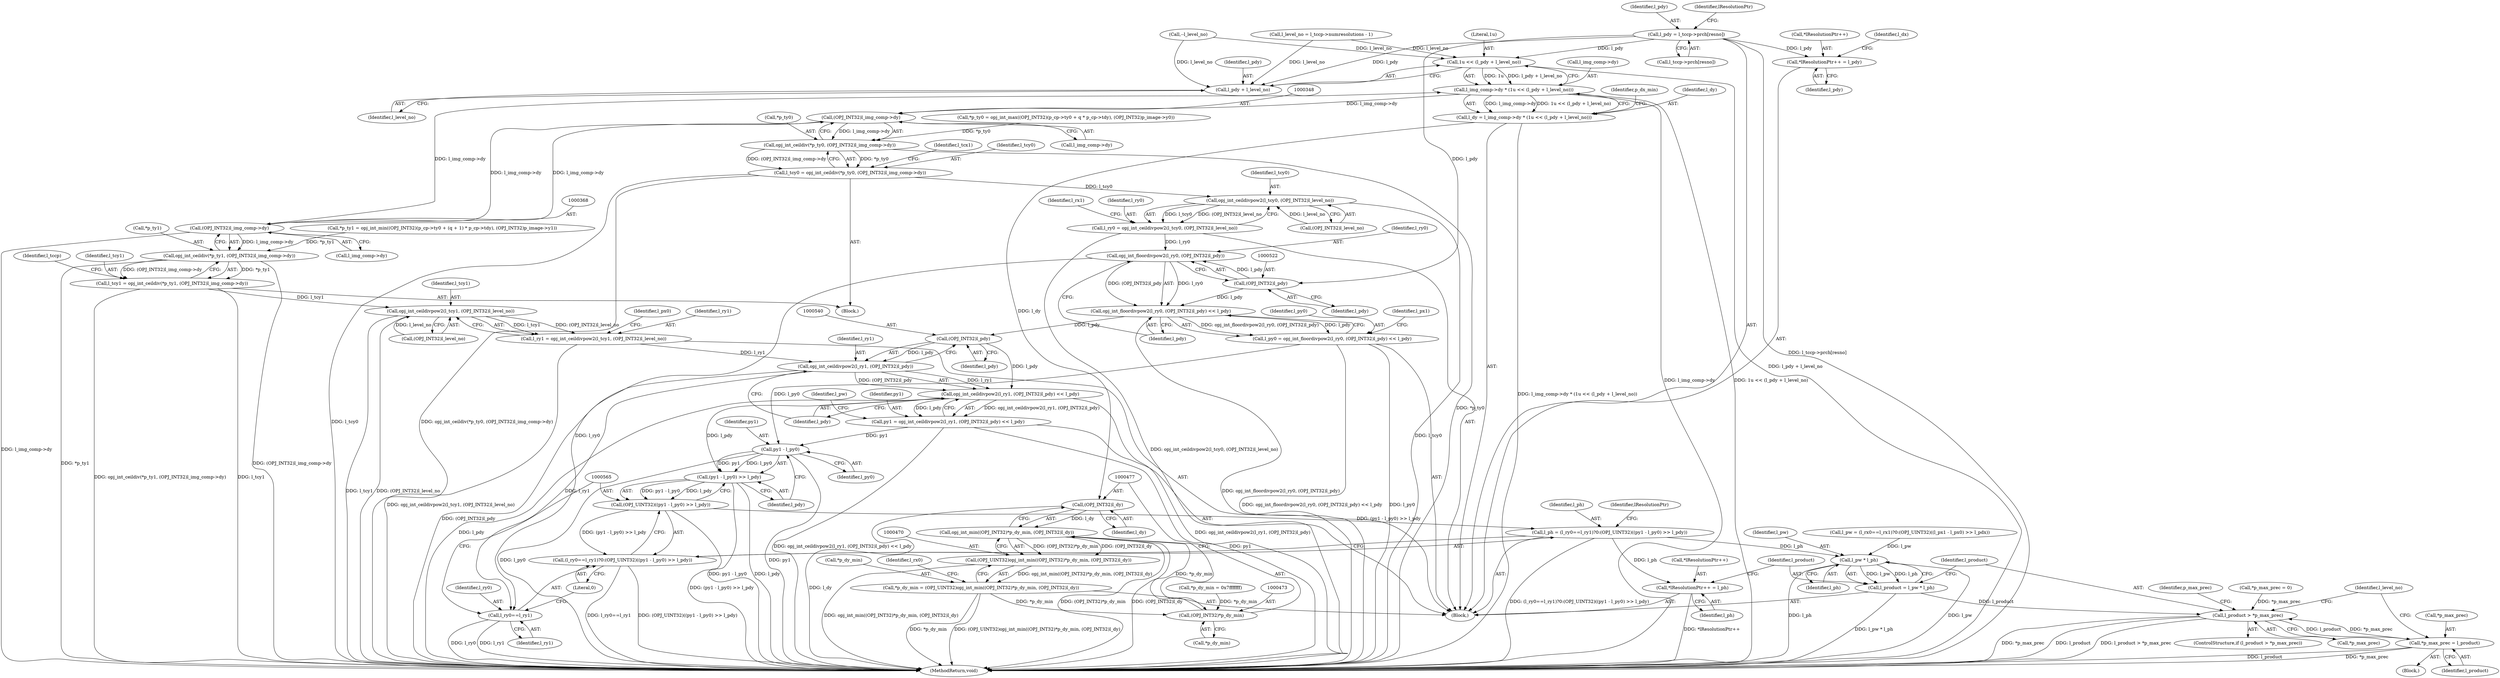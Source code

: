 digraph "0_openjpeg_5d00b719f4b93b1445e6fb4c766b9a9883c57949@array" {
"1000414" [label="(Call,l_pdy = l_tccp->prch[resno])"];
"1000426" [label="(Call,*lResolutionPtr++ = l_pdy)"];
"1000448" [label="(Call,1u << (l_pdy + l_level_no))"];
"1000444" [label="(Call,l_img_comp->dy * (1u << (l_pdy + l_level_no)))"];
"1000347" [label="(Call,(OPJ_INT32)l_img_comp->dy)"];
"1000344" [label="(Call,opj_int_ceildiv(*p_ty0, (OPJ_INT32)l_img_comp->dy))"];
"1000342" [label="(Call,l_tcy0 = opj_int_ceildiv(*p_ty0, (OPJ_INT32)l_img_comp->dy))"];
"1000488" [label="(Call,opj_int_ceildivpow2(l_tcy0, (OPJ_INT32)l_level_no))"];
"1000486" [label="(Call,l_ry0 = opj_int_ceildivpow2(l_tcy0, (OPJ_INT32)l_level_no))"];
"1000519" [label="(Call,opj_int_floordivpow2(l_ry0, (OPJ_INT32)l_pdy))"];
"1000518" [label="(Call,opj_int_floordivpow2(l_ry0, (OPJ_INT32)l_pdy) << l_pdy)"];
"1000516" [label="(Call,l_py0 = opj_int_floordivpow2(l_ry0, (OPJ_INT32)l_pdy) << l_pdy)"];
"1000567" [label="(Call,py1 - l_py0)"];
"1000566" [label="(Call,(py1 - l_py0) >> l_pdy)"];
"1000564" [label="(Call,(OPJ_UINT32)((py1 - l_py0) >> l_pdy))"];
"1000557" [label="(Call,l_ph = (l_ry0==l_ry1)?0:(OPJ_UINT32)((py1 - l_py0) >> l_pdy))"];
"1000576" [label="(Call,*lResolutionPtr++ = l_ph)"];
"1000583" [label="(Call,l_pw * l_ph)"];
"1000581" [label="(Call,l_product = l_pw * l_ph)"];
"1000587" [label="(Call,l_product > *p_max_prec)"];
"1000592" [label="(Call,*p_max_prec = l_product)"];
"1000559" [label="(Call,(l_ry0==l_ry1)?0:(OPJ_UINT32)((py1 - l_py0) >> l_pdy))"];
"1000539" [label="(Call,(OPJ_INT32)l_pdy)"];
"1000537" [label="(Call,opj_int_ceildivpow2(l_ry1, (OPJ_INT32)l_pdy))"];
"1000536" [label="(Call,opj_int_ceildivpow2(l_ry1, (OPJ_INT32)l_pdy) << l_pdy)"];
"1000534" [label="(Call,py1 = opj_int_ceildivpow2(l_ry1, (OPJ_INT32)l_pdy) << l_pdy)"];
"1000560" [label="(Call,l_ry0==l_ry1)"];
"1000367" [label="(Call,(OPJ_INT32)l_img_comp->dy)"];
"1000364" [label="(Call,opj_int_ceildiv(*p_ty1, (OPJ_INT32)l_img_comp->dy))"];
"1000362" [label="(Call,l_tcy1 = opj_int_ceildiv(*p_ty1, (OPJ_INT32)l_img_comp->dy))"];
"1000502" [label="(Call,opj_int_ceildivpow2(l_tcy1, (OPJ_INT32)l_level_no))"];
"1000500" [label="(Call,l_ry1 = opj_int_ceildivpow2(l_tcy1, (OPJ_INT32)l_level_no))"];
"1000442" [label="(Call,l_dy = l_img_comp->dy * (1u << (l_pdy + l_level_no)))"];
"1000476" [label="(Call,(OPJ_INT32)l_dy)"];
"1000471" [label="(Call,opj_int_min((OPJ_INT32)*p_dy_min, (OPJ_INT32)l_dy))"];
"1000469" [label="(Call,(OPJ_UINT32)opj_int_min((OPJ_INT32)*p_dy_min, (OPJ_INT32)l_dy))"];
"1000466" [label="(Call,*p_dy_min = (OPJ_UINT32)opj_int_min((OPJ_INT32)*p_dy_min, (OPJ_INT32)l_dy))"];
"1000472" [label="(Call,(OPJ_INT32)*p_dy_min)"];
"1000450" [label="(Call,l_pdy + l_level_no)"];
"1000521" [label="(Call,(OPJ_INT32)l_pdy)"];
"1000414" [label="(Call,l_pdy = l_tccp->prch[resno])"];
"1000568" [label="(Identifier,py1)"];
"1000369" [label="(Call,l_img_comp->dy)"];
"1000541" [label="(Identifier,l_pdy)"];
"1000347" [label="(Call,(OPJ_INT32)l_img_comp->dy)"];
"1000539" [label="(Call,(OPJ_INT32)l_pdy)"];
"1000560" [label="(Call,l_ry0==l_ry1)"];
"1000595" [label="(Identifier,l_product)"];
"1000404" [label="(Block,)"];
"1000448" [label="(Call,1u << (l_pdy + l_level_no))"];
"1000488" [label="(Call,opj_int_ceildivpow2(l_tcy0, (OPJ_INT32)l_level_no))"];
"1000563" [label="(Literal,0)"];
"1000386" [label="(Call,l_level_no = l_tccp->numresolutions - 1)"];
"1000415" [label="(Identifier,l_pdy)"];
"1000353" [label="(Identifier,l_tcx1)"];
"1000259" [label="(Call,*p_ty1 = opj_int_min((OPJ_INT32)(p_cp->ty0 + (q + 1) * p_cp->tdy), (OPJ_INT32)p_image->y1))"];
"1000489" [label="(Identifier,l_tcy0)"];
"1000239" [label="(Call,*p_ty0 = opj_int_max((OPJ_INT32)(p_cp->ty0 + q * p_cp->tdy), (OPJ_INT32)p_image->y0))"];
"1000596" [label="(Call,--l_level_no)"];
"1000503" [label="(Identifier,l_tcy1)"];
"1000444" [label="(Call,l_img_comp->dy * (1u << (l_pdy + l_level_no)))"];
"1000443" [label="(Identifier,l_dy)"];
"1000583" [label="(Call,l_pw * l_ph)"];
"1000343" [label="(Identifier,l_tcy0)"];
"1000570" [label="(Identifier,l_pdy)"];
"1000367" [label="(Call,(OPJ_INT32)l_img_comp->dy)"];
"1000576" [label="(Call,*lResolutionPtr++ = l_ph)"];
"1000566" [label="(Call,(py1 - l_py0) >> l_pdy)"];
"1000467" [label="(Call,*p_dy_min)"];
"1000430" [label="(Identifier,l_pdy)"];
"1000602" [label="(MethodReturn,void)"];
"1000442" [label="(Call,l_dy = l_img_comp->dy * (1u << (l_pdy + l_level_no)))"];
"1000582" [label="(Identifier,l_product)"];
"1000561" [label="(Identifier,l_ry0)"];
"1000424" [label="(Identifier,lResolutionPtr)"];
"1000584" [label="(Identifier,l_pw)"];
"1000416" [label="(Call,l_tccp->prch[resno])"];
"1000516" [label="(Call,l_py0 = opj_int_floordivpow2(l_ry0, (OPJ_INT32)l_pdy) << l_pdy)"];
"1000526" [label="(Identifier,l_px1)"];
"1000562" [label="(Identifier,l_ry1)"];
"1000508" [label="(Identifier,l_px0)"];
"1000281" [label="(Call,*p_max_prec = 0)"];
"1000427" [label="(Call,*lResolutionPtr++)"];
"1000585" [label="(Identifier,l_ph)"];
"1000472" [label="(Call,(OPJ_INT32)*p_dy_min)"];
"1000494" [label="(Identifier,l_rx1)"];
"1000478" [label="(Identifier,l_dy)"];
"1000452" [label="(Identifier,l_level_no)"];
"1000518" [label="(Call,opj_int_floordivpow2(l_ry0, (OPJ_INT32)l_pdy) << l_pdy)"];
"1000536" [label="(Call,opj_int_ceildivpow2(l_ry1, (OPJ_INT32)l_pdy) << l_pdy)"];
"1000363" [label="(Identifier,l_tcy1)"];
"1000519" [label="(Call,opj_int_floordivpow2(l_ry0, (OPJ_INT32)l_pdy))"];
"1000597" [label="(Identifier,l_level_no)"];
"1000557" [label="(Call,l_ph = (l_ry0==l_ry1)?0:(OPJ_UINT32)((py1 - l_py0) >> l_pdy))"];
"1000502" [label="(Call,opj_int_ceildivpow2(l_tcy1, (OPJ_INT32)l_level_no))"];
"1000520" [label="(Identifier,l_ry0)"];
"1000375" [label="(Identifier,l_tccp)"];
"1000587" [label="(Call,l_product > *p_max_prec)"];
"1000469" [label="(Call,(OPJ_UINT32)opj_int_min((OPJ_INT32)*p_dy_min, (OPJ_INT32)l_dy))"];
"1000455" [label="(Identifier,p_dx_min)"];
"1000588" [label="(Identifier,l_product)"];
"1000451" [label="(Identifier,l_pdy)"];
"1000344" [label="(Call,opj_int_ceildiv(*p_ty0, (OPJ_INT32)l_img_comp->dy))"];
"1000487" [label="(Identifier,l_ry0)"];
"1000589" [label="(Call,*p_max_prec)"];
"1000559" [label="(Call,(l_ry0==l_ry1)?0:(OPJ_UINT32)((py1 - l_py0) >> l_pdy))"];
"1000501" [label="(Identifier,l_ry1)"];
"1000445" [label="(Call,l_img_comp->dy)"];
"1000480" [label="(Identifier,l_rx0)"];
"1000577" [label="(Call,*lResolutionPtr++)"];
"1000474" [label="(Call,*p_dy_min)"];
"1000466" [label="(Call,*p_dy_min = (OPJ_UINT32)opj_int_min((OPJ_INT32)*p_dy_min, (OPJ_INT32)l_dy))"];
"1000544" [label="(Identifier,l_pw)"];
"1000500" [label="(Call,l_ry1 = opj_int_ceildivpow2(l_tcy1, (OPJ_INT32)l_level_no))"];
"1000426" [label="(Call,*lResolutionPtr++ = l_pdy)"];
"1000593" [label="(Call,*p_max_prec)"];
"1000591" [label="(Block,)"];
"1000574" [label="(Identifier,lResolutionPtr)"];
"1000449" [label="(Literal,1u)"];
"1000537" [label="(Call,opj_int_ceildivpow2(l_ry1, (OPJ_INT32)l_pdy))"];
"1000564" [label="(Call,(OPJ_UINT32)((py1 - l_py0) >> l_pdy))"];
"1000476" [label="(Call,(OPJ_INT32)l_dy)"];
"1000580" [label="(Identifier,l_ph)"];
"1000517" [label="(Identifier,l_py0)"];
"1000538" [label="(Identifier,l_ry1)"];
"1000523" [label="(Identifier,l_pdy)"];
"1000450" [label="(Call,l_pdy + l_level_no)"];
"1000308" [label="(Block,)"];
"1000535" [label="(Identifier,py1)"];
"1000586" [label="(ControlStructure,if (l_product > *p_max_prec))"];
"1000349" [label="(Call,l_img_comp->dy)"];
"1000592" [label="(Call,*p_max_prec = l_product)"];
"1000558" [label="(Identifier,l_ph)"];
"1000504" [label="(Call,(OPJ_INT32)l_level_no)"];
"1000543" [label="(Call,l_pw = (l_rx0==l_rx1)?0:(OPJ_UINT32)((l_px1 - l_px0) >> l_pdx))"];
"1000364" [label="(Call,opj_int_ceildiv(*p_ty1, (OPJ_INT32)l_img_comp->dy))"];
"1000569" [label="(Identifier,l_py0)"];
"1000471" [label="(Call,opj_int_min((OPJ_INT32)*p_dy_min, (OPJ_INT32)l_dy))"];
"1000567" [label="(Call,py1 - l_py0)"];
"1000542" [label="(Identifier,l_pdy)"];
"1000432" [label="(Identifier,l_dx)"];
"1000521" [label="(Call,(OPJ_INT32)l_pdy)"];
"1000362" [label="(Call,l_tcy1 = opj_int_ceildiv(*p_ty1, (OPJ_INT32)l_img_comp->dy))"];
"1000486" [label="(Call,l_ry0 = opj_int_ceildivpow2(l_tcy0, (OPJ_INT32)l_level_no))"];
"1000524" [label="(Identifier,l_pdy)"];
"1000490" [label="(Call,(OPJ_INT32)l_level_no)"];
"1000594" [label="(Identifier,p_max_prec)"];
"1000581" [label="(Call,l_product = l_pw * l_ph)"];
"1000345" [label="(Call,*p_ty0)"];
"1000534" [label="(Call,py1 = opj_int_ceildivpow2(l_ry1, (OPJ_INT32)l_pdy) << l_pdy)"];
"1000365" [label="(Call,*p_ty1)"];
"1000293" [label="(Call,*p_dy_min = 0x7fffffff)"];
"1000342" [label="(Call,l_tcy0 = opj_int_ceildiv(*p_ty0, (OPJ_INT32)l_img_comp->dy))"];
"1000414" -> "1000404"  [label="AST: "];
"1000414" -> "1000416"  [label="CFG: "];
"1000415" -> "1000414"  [label="AST: "];
"1000416" -> "1000414"  [label="AST: "];
"1000424" -> "1000414"  [label="CFG: "];
"1000414" -> "1000602"  [label="DDG: l_tccp->prch[resno]"];
"1000414" -> "1000426"  [label="DDG: l_pdy"];
"1000414" -> "1000448"  [label="DDG: l_pdy"];
"1000414" -> "1000450"  [label="DDG: l_pdy"];
"1000414" -> "1000521"  [label="DDG: l_pdy"];
"1000426" -> "1000404"  [label="AST: "];
"1000426" -> "1000430"  [label="CFG: "];
"1000427" -> "1000426"  [label="AST: "];
"1000430" -> "1000426"  [label="AST: "];
"1000432" -> "1000426"  [label="CFG: "];
"1000448" -> "1000444"  [label="AST: "];
"1000448" -> "1000450"  [label="CFG: "];
"1000449" -> "1000448"  [label="AST: "];
"1000450" -> "1000448"  [label="AST: "];
"1000444" -> "1000448"  [label="CFG: "];
"1000448" -> "1000602"  [label="DDG: l_pdy + l_level_no"];
"1000448" -> "1000444"  [label="DDG: 1u"];
"1000448" -> "1000444"  [label="DDG: l_pdy + l_level_no"];
"1000596" -> "1000448"  [label="DDG: l_level_no"];
"1000386" -> "1000448"  [label="DDG: l_level_no"];
"1000444" -> "1000442"  [label="AST: "];
"1000445" -> "1000444"  [label="AST: "];
"1000442" -> "1000444"  [label="CFG: "];
"1000444" -> "1000602"  [label="DDG: l_img_comp->dy"];
"1000444" -> "1000602"  [label="DDG: 1u << (l_pdy + l_level_no)"];
"1000444" -> "1000347"  [label="DDG: l_img_comp->dy"];
"1000444" -> "1000442"  [label="DDG: l_img_comp->dy"];
"1000444" -> "1000442"  [label="DDG: 1u << (l_pdy + l_level_no)"];
"1000367" -> "1000444"  [label="DDG: l_img_comp->dy"];
"1000347" -> "1000344"  [label="AST: "];
"1000347" -> "1000349"  [label="CFG: "];
"1000348" -> "1000347"  [label="AST: "];
"1000349" -> "1000347"  [label="AST: "];
"1000344" -> "1000347"  [label="CFG: "];
"1000347" -> "1000344"  [label="DDG: l_img_comp->dy"];
"1000367" -> "1000347"  [label="DDG: l_img_comp->dy"];
"1000347" -> "1000367"  [label="DDG: l_img_comp->dy"];
"1000344" -> "1000342"  [label="AST: "];
"1000345" -> "1000344"  [label="AST: "];
"1000342" -> "1000344"  [label="CFG: "];
"1000344" -> "1000602"  [label="DDG: *p_ty0"];
"1000344" -> "1000342"  [label="DDG: *p_ty0"];
"1000344" -> "1000342"  [label="DDG: (OPJ_INT32)l_img_comp->dy"];
"1000239" -> "1000344"  [label="DDG: *p_ty0"];
"1000342" -> "1000308"  [label="AST: "];
"1000343" -> "1000342"  [label="AST: "];
"1000353" -> "1000342"  [label="CFG: "];
"1000342" -> "1000602"  [label="DDG: opj_int_ceildiv(*p_ty0, (OPJ_INT32)l_img_comp->dy)"];
"1000342" -> "1000602"  [label="DDG: l_tcy0"];
"1000342" -> "1000488"  [label="DDG: l_tcy0"];
"1000488" -> "1000486"  [label="AST: "];
"1000488" -> "1000490"  [label="CFG: "];
"1000489" -> "1000488"  [label="AST: "];
"1000490" -> "1000488"  [label="AST: "];
"1000486" -> "1000488"  [label="CFG: "];
"1000488" -> "1000602"  [label="DDG: l_tcy0"];
"1000488" -> "1000486"  [label="DDG: l_tcy0"];
"1000488" -> "1000486"  [label="DDG: (OPJ_INT32)l_level_no"];
"1000490" -> "1000488"  [label="DDG: l_level_no"];
"1000486" -> "1000404"  [label="AST: "];
"1000487" -> "1000486"  [label="AST: "];
"1000494" -> "1000486"  [label="CFG: "];
"1000486" -> "1000602"  [label="DDG: opj_int_ceildivpow2(l_tcy0, (OPJ_INT32)l_level_no)"];
"1000486" -> "1000519"  [label="DDG: l_ry0"];
"1000519" -> "1000518"  [label="AST: "];
"1000519" -> "1000521"  [label="CFG: "];
"1000520" -> "1000519"  [label="AST: "];
"1000521" -> "1000519"  [label="AST: "];
"1000524" -> "1000519"  [label="CFG: "];
"1000519" -> "1000518"  [label="DDG: l_ry0"];
"1000519" -> "1000518"  [label="DDG: (OPJ_INT32)l_pdy"];
"1000521" -> "1000519"  [label="DDG: l_pdy"];
"1000519" -> "1000560"  [label="DDG: l_ry0"];
"1000518" -> "1000516"  [label="AST: "];
"1000518" -> "1000524"  [label="CFG: "];
"1000524" -> "1000518"  [label="AST: "];
"1000516" -> "1000518"  [label="CFG: "];
"1000518" -> "1000602"  [label="DDG: opj_int_floordivpow2(l_ry0, (OPJ_INT32)l_pdy)"];
"1000518" -> "1000516"  [label="DDG: opj_int_floordivpow2(l_ry0, (OPJ_INT32)l_pdy)"];
"1000518" -> "1000516"  [label="DDG: l_pdy"];
"1000521" -> "1000518"  [label="DDG: l_pdy"];
"1000518" -> "1000539"  [label="DDG: l_pdy"];
"1000516" -> "1000404"  [label="AST: "];
"1000517" -> "1000516"  [label="AST: "];
"1000526" -> "1000516"  [label="CFG: "];
"1000516" -> "1000602"  [label="DDG: opj_int_floordivpow2(l_ry0, (OPJ_INT32)l_pdy) << l_pdy"];
"1000516" -> "1000602"  [label="DDG: l_py0"];
"1000516" -> "1000567"  [label="DDG: l_py0"];
"1000567" -> "1000566"  [label="AST: "];
"1000567" -> "1000569"  [label="CFG: "];
"1000568" -> "1000567"  [label="AST: "];
"1000569" -> "1000567"  [label="AST: "];
"1000570" -> "1000567"  [label="CFG: "];
"1000567" -> "1000602"  [label="DDG: l_py0"];
"1000567" -> "1000602"  [label="DDG: py1"];
"1000567" -> "1000566"  [label="DDG: py1"];
"1000567" -> "1000566"  [label="DDG: l_py0"];
"1000534" -> "1000567"  [label="DDG: py1"];
"1000566" -> "1000564"  [label="AST: "];
"1000566" -> "1000570"  [label="CFG: "];
"1000570" -> "1000566"  [label="AST: "];
"1000564" -> "1000566"  [label="CFG: "];
"1000566" -> "1000602"  [label="DDG: py1 - l_py0"];
"1000566" -> "1000602"  [label="DDG: l_pdy"];
"1000566" -> "1000564"  [label="DDG: py1 - l_py0"];
"1000566" -> "1000564"  [label="DDG: l_pdy"];
"1000536" -> "1000566"  [label="DDG: l_pdy"];
"1000564" -> "1000559"  [label="AST: "];
"1000565" -> "1000564"  [label="AST: "];
"1000559" -> "1000564"  [label="CFG: "];
"1000564" -> "1000602"  [label="DDG: (py1 - l_py0) >> l_pdy"];
"1000564" -> "1000557"  [label="DDG: (py1 - l_py0) >> l_pdy"];
"1000564" -> "1000559"  [label="DDG: (py1 - l_py0) >> l_pdy"];
"1000557" -> "1000404"  [label="AST: "];
"1000557" -> "1000559"  [label="CFG: "];
"1000558" -> "1000557"  [label="AST: "];
"1000559" -> "1000557"  [label="AST: "];
"1000574" -> "1000557"  [label="CFG: "];
"1000557" -> "1000602"  [label="DDG: (l_ry0==l_ry1)?0:(OPJ_UINT32)((py1 - l_py0) >> l_pdy)"];
"1000557" -> "1000576"  [label="DDG: l_ph"];
"1000557" -> "1000583"  [label="DDG: l_ph"];
"1000576" -> "1000404"  [label="AST: "];
"1000576" -> "1000580"  [label="CFG: "];
"1000577" -> "1000576"  [label="AST: "];
"1000580" -> "1000576"  [label="AST: "];
"1000582" -> "1000576"  [label="CFG: "];
"1000576" -> "1000602"  [label="DDG: *lResolutionPtr++"];
"1000583" -> "1000581"  [label="AST: "];
"1000583" -> "1000585"  [label="CFG: "];
"1000584" -> "1000583"  [label="AST: "];
"1000585" -> "1000583"  [label="AST: "];
"1000581" -> "1000583"  [label="CFG: "];
"1000583" -> "1000602"  [label="DDG: l_pw"];
"1000583" -> "1000602"  [label="DDG: l_ph"];
"1000583" -> "1000581"  [label="DDG: l_pw"];
"1000583" -> "1000581"  [label="DDG: l_ph"];
"1000543" -> "1000583"  [label="DDG: l_pw"];
"1000581" -> "1000404"  [label="AST: "];
"1000582" -> "1000581"  [label="AST: "];
"1000588" -> "1000581"  [label="CFG: "];
"1000581" -> "1000602"  [label="DDG: l_pw * l_ph"];
"1000581" -> "1000587"  [label="DDG: l_product"];
"1000587" -> "1000586"  [label="AST: "];
"1000587" -> "1000589"  [label="CFG: "];
"1000588" -> "1000587"  [label="AST: "];
"1000589" -> "1000587"  [label="AST: "];
"1000594" -> "1000587"  [label="CFG: "];
"1000597" -> "1000587"  [label="CFG: "];
"1000587" -> "1000602"  [label="DDG: *p_max_prec"];
"1000587" -> "1000602"  [label="DDG: l_product"];
"1000587" -> "1000602"  [label="DDG: l_product > *p_max_prec"];
"1000281" -> "1000587"  [label="DDG: *p_max_prec"];
"1000592" -> "1000587"  [label="DDG: *p_max_prec"];
"1000587" -> "1000592"  [label="DDG: l_product"];
"1000592" -> "1000591"  [label="AST: "];
"1000592" -> "1000595"  [label="CFG: "];
"1000593" -> "1000592"  [label="AST: "];
"1000595" -> "1000592"  [label="AST: "];
"1000597" -> "1000592"  [label="CFG: "];
"1000592" -> "1000602"  [label="DDG: l_product"];
"1000592" -> "1000602"  [label="DDG: *p_max_prec"];
"1000559" -> "1000563"  [label="CFG: "];
"1000560" -> "1000559"  [label="AST: "];
"1000563" -> "1000559"  [label="AST: "];
"1000559" -> "1000602"  [label="DDG: l_ry0==l_ry1"];
"1000559" -> "1000602"  [label="DDG: (OPJ_UINT32)((py1 - l_py0) >> l_pdy)"];
"1000539" -> "1000537"  [label="AST: "];
"1000539" -> "1000541"  [label="CFG: "];
"1000540" -> "1000539"  [label="AST: "];
"1000541" -> "1000539"  [label="AST: "];
"1000537" -> "1000539"  [label="CFG: "];
"1000539" -> "1000537"  [label="DDG: l_pdy"];
"1000539" -> "1000536"  [label="DDG: l_pdy"];
"1000537" -> "1000536"  [label="AST: "];
"1000538" -> "1000537"  [label="AST: "];
"1000542" -> "1000537"  [label="CFG: "];
"1000537" -> "1000602"  [label="DDG: (OPJ_INT32)l_pdy"];
"1000537" -> "1000536"  [label="DDG: l_ry1"];
"1000537" -> "1000536"  [label="DDG: (OPJ_INT32)l_pdy"];
"1000500" -> "1000537"  [label="DDG: l_ry1"];
"1000537" -> "1000560"  [label="DDG: l_ry1"];
"1000536" -> "1000534"  [label="AST: "];
"1000536" -> "1000542"  [label="CFG: "];
"1000542" -> "1000536"  [label="AST: "];
"1000534" -> "1000536"  [label="CFG: "];
"1000536" -> "1000602"  [label="DDG: l_pdy"];
"1000536" -> "1000602"  [label="DDG: opj_int_ceildivpow2(l_ry1, (OPJ_INT32)l_pdy)"];
"1000536" -> "1000534"  [label="DDG: opj_int_ceildivpow2(l_ry1, (OPJ_INT32)l_pdy)"];
"1000536" -> "1000534"  [label="DDG: l_pdy"];
"1000534" -> "1000404"  [label="AST: "];
"1000535" -> "1000534"  [label="AST: "];
"1000544" -> "1000534"  [label="CFG: "];
"1000534" -> "1000602"  [label="DDG: opj_int_ceildivpow2(l_ry1, (OPJ_INT32)l_pdy) << l_pdy"];
"1000534" -> "1000602"  [label="DDG: py1"];
"1000560" -> "1000562"  [label="CFG: "];
"1000561" -> "1000560"  [label="AST: "];
"1000562" -> "1000560"  [label="AST: "];
"1000563" -> "1000560"  [label="CFG: "];
"1000565" -> "1000560"  [label="CFG: "];
"1000560" -> "1000602"  [label="DDG: l_ry1"];
"1000560" -> "1000602"  [label="DDG: l_ry0"];
"1000367" -> "1000364"  [label="AST: "];
"1000367" -> "1000369"  [label="CFG: "];
"1000368" -> "1000367"  [label="AST: "];
"1000369" -> "1000367"  [label="AST: "];
"1000364" -> "1000367"  [label="CFG: "];
"1000367" -> "1000602"  [label="DDG: l_img_comp->dy"];
"1000367" -> "1000364"  [label="DDG: l_img_comp->dy"];
"1000364" -> "1000362"  [label="AST: "];
"1000365" -> "1000364"  [label="AST: "];
"1000362" -> "1000364"  [label="CFG: "];
"1000364" -> "1000602"  [label="DDG: *p_ty1"];
"1000364" -> "1000602"  [label="DDG: (OPJ_INT32)l_img_comp->dy"];
"1000364" -> "1000362"  [label="DDG: *p_ty1"];
"1000364" -> "1000362"  [label="DDG: (OPJ_INT32)l_img_comp->dy"];
"1000259" -> "1000364"  [label="DDG: *p_ty1"];
"1000362" -> "1000308"  [label="AST: "];
"1000363" -> "1000362"  [label="AST: "];
"1000375" -> "1000362"  [label="CFG: "];
"1000362" -> "1000602"  [label="DDG: opj_int_ceildiv(*p_ty1, (OPJ_INT32)l_img_comp->dy)"];
"1000362" -> "1000602"  [label="DDG: l_tcy1"];
"1000362" -> "1000502"  [label="DDG: l_tcy1"];
"1000502" -> "1000500"  [label="AST: "];
"1000502" -> "1000504"  [label="CFG: "];
"1000503" -> "1000502"  [label="AST: "];
"1000504" -> "1000502"  [label="AST: "];
"1000500" -> "1000502"  [label="CFG: "];
"1000502" -> "1000602"  [label="DDG: l_tcy1"];
"1000502" -> "1000602"  [label="DDG: (OPJ_INT32)l_level_no"];
"1000502" -> "1000500"  [label="DDG: l_tcy1"];
"1000502" -> "1000500"  [label="DDG: (OPJ_INT32)l_level_no"];
"1000504" -> "1000502"  [label="DDG: l_level_no"];
"1000500" -> "1000404"  [label="AST: "];
"1000501" -> "1000500"  [label="AST: "];
"1000508" -> "1000500"  [label="CFG: "];
"1000500" -> "1000602"  [label="DDG: opj_int_ceildivpow2(l_tcy1, (OPJ_INT32)l_level_no)"];
"1000442" -> "1000404"  [label="AST: "];
"1000443" -> "1000442"  [label="AST: "];
"1000455" -> "1000442"  [label="CFG: "];
"1000442" -> "1000602"  [label="DDG: l_img_comp->dy * (1u << (l_pdy + l_level_no))"];
"1000442" -> "1000476"  [label="DDG: l_dy"];
"1000476" -> "1000471"  [label="AST: "];
"1000476" -> "1000478"  [label="CFG: "];
"1000477" -> "1000476"  [label="AST: "];
"1000478" -> "1000476"  [label="AST: "];
"1000471" -> "1000476"  [label="CFG: "];
"1000476" -> "1000602"  [label="DDG: l_dy"];
"1000476" -> "1000471"  [label="DDG: l_dy"];
"1000471" -> "1000469"  [label="AST: "];
"1000472" -> "1000471"  [label="AST: "];
"1000469" -> "1000471"  [label="CFG: "];
"1000471" -> "1000602"  [label="DDG: (OPJ_INT32)*p_dy_min"];
"1000471" -> "1000602"  [label="DDG: (OPJ_INT32)l_dy"];
"1000471" -> "1000469"  [label="DDG: (OPJ_INT32)*p_dy_min"];
"1000471" -> "1000469"  [label="DDG: (OPJ_INT32)l_dy"];
"1000472" -> "1000471"  [label="DDG: *p_dy_min"];
"1000469" -> "1000466"  [label="AST: "];
"1000470" -> "1000469"  [label="AST: "];
"1000466" -> "1000469"  [label="CFG: "];
"1000469" -> "1000602"  [label="DDG: opj_int_min((OPJ_INT32)*p_dy_min, (OPJ_INT32)l_dy)"];
"1000469" -> "1000466"  [label="DDG: opj_int_min((OPJ_INT32)*p_dy_min, (OPJ_INT32)l_dy)"];
"1000466" -> "1000404"  [label="AST: "];
"1000467" -> "1000466"  [label="AST: "];
"1000480" -> "1000466"  [label="CFG: "];
"1000466" -> "1000602"  [label="DDG: *p_dy_min"];
"1000466" -> "1000602"  [label="DDG: (OPJ_UINT32)opj_int_min((OPJ_INT32)*p_dy_min, (OPJ_INT32)l_dy)"];
"1000466" -> "1000472"  [label="DDG: *p_dy_min"];
"1000472" -> "1000474"  [label="CFG: "];
"1000473" -> "1000472"  [label="AST: "];
"1000474" -> "1000472"  [label="AST: "];
"1000477" -> "1000472"  [label="CFG: "];
"1000293" -> "1000472"  [label="DDG: *p_dy_min"];
"1000450" -> "1000452"  [label="CFG: "];
"1000451" -> "1000450"  [label="AST: "];
"1000452" -> "1000450"  [label="AST: "];
"1000596" -> "1000450"  [label="DDG: l_level_no"];
"1000386" -> "1000450"  [label="DDG: l_level_no"];
"1000521" -> "1000523"  [label="CFG: "];
"1000522" -> "1000521"  [label="AST: "];
"1000523" -> "1000521"  [label="AST: "];
}
